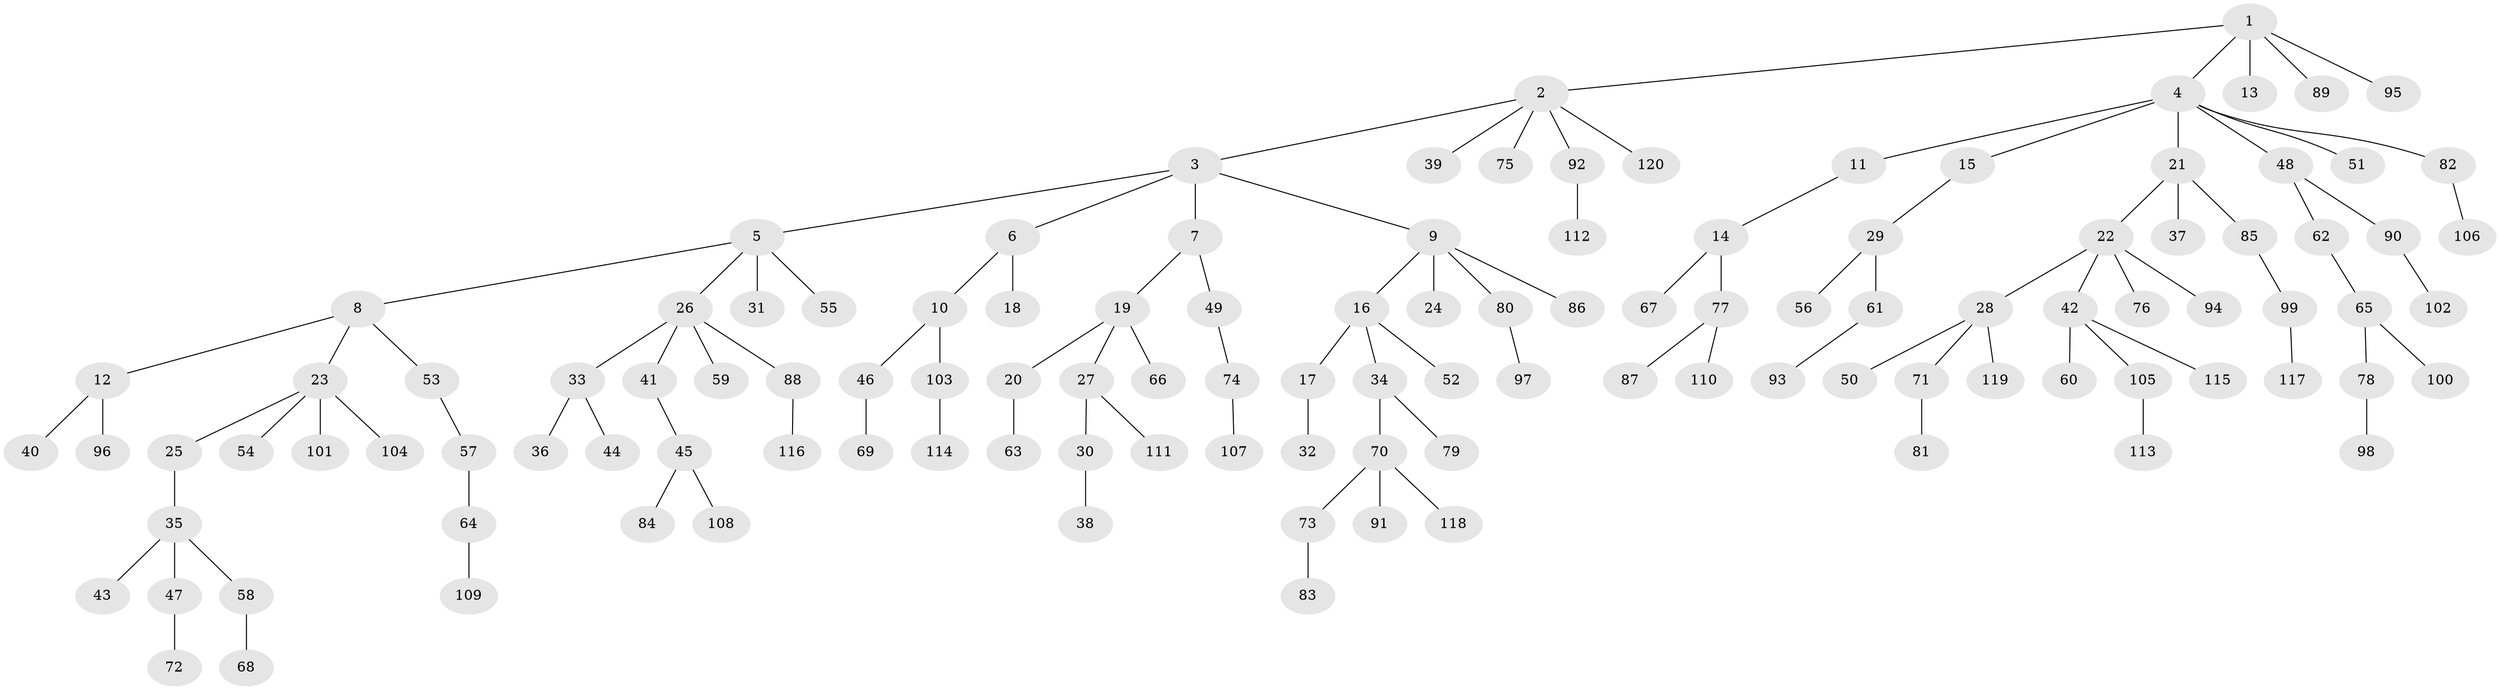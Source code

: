 // coarse degree distribution, {4: 0.09302325581395349, 5: 0.023255813953488372, 6: 0.011627906976744186, 2: 0.22093023255813954, 3: 0.16279069767441862, 1: 0.4883720930232558}
// Generated by graph-tools (version 1.1) at 2025/51/03/04/25 22:51:38]
// undirected, 120 vertices, 119 edges
graph export_dot {
  node [color=gray90,style=filled];
  1;
  2;
  3;
  4;
  5;
  6;
  7;
  8;
  9;
  10;
  11;
  12;
  13;
  14;
  15;
  16;
  17;
  18;
  19;
  20;
  21;
  22;
  23;
  24;
  25;
  26;
  27;
  28;
  29;
  30;
  31;
  32;
  33;
  34;
  35;
  36;
  37;
  38;
  39;
  40;
  41;
  42;
  43;
  44;
  45;
  46;
  47;
  48;
  49;
  50;
  51;
  52;
  53;
  54;
  55;
  56;
  57;
  58;
  59;
  60;
  61;
  62;
  63;
  64;
  65;
  66;
  67;
  68;
  69;
  70;
  71;
  72;
  73;
  74;
  75;
  76;
  77;
  78;
  79;
  80;
  81;
  82;
  83;
  84;
  85;
  86;
  87;
  88;
  89;
  90;
  91;
  92;
  93;
  94;
  95;
  96;
  97;
  98;
  99;
  100;
  101;
  102;
  103;
  104;
  105;
  106;
  107;
  108;
  109;
  110;
  111;
  112;
  113;
  114;
  115;
  116;
  117;
  118;
  119;
  120;
  1 -- 2;
  1 -- 4;
  1 -- 13;
  1 -- 89;
  1 -- 95;
  2 -- 3;
  2 -- 39;
  2 -- 75;
  2 -- 92;
  2 -- 120;
  3 -- 5;
  3 -- 6;
  3 -- 7;
  3 -- 9;
  4 -- 11;
  4 -- 15;
  4 -- 21;
  4 -- 48;
  4 -- 51;
  4 -- 82;
  5 -- 8;
  5 -- 26;
  5 -- 31;
  5 -- 55;
  6 -- 10;
  6 -- 18;
  7 -- 19;
  7 -- 49;
  8 -- 12;
  8 -- 23;
  8 -- 53;
  9 -- 16;
  9 -- 24;
  9 -- 80;
  9 -- 86;
  10 -- 46;
  10 -- 103;
  11 -- 14;
  12 -- 40;
  12 -- 96;
  14 -- 67;
  14 -- 77;
  15 -- 29;
  16 -- 17;
  16 -- 34;
  16 -- 52;
  17 -- 32;
  19 -- 20;
  19 -- 27;
  19 -- 66;
  20 -- 63;
  21 -- 22;
  21 -- 37;
  21 -- 85;
  22 -- 28;
  22 -- 42;
  22 -- 76;
  22 -- 94;
  23 -- 25;
  23 -- 54;
  23 -- 101;
  23 -- 104;
  25 -- 35;
  26 -- 33;
  26 -- 41;
  26 -- 59;
  26 -- 88;
  27 -- 30;
  27 -- 111;
  28 -- 50;
  28 -- 71;
  28 -- 119;
  29 -- 56;
  29 -- 61;
  30 -- 38;
  33 -- 36;
  33 -- 44;
  34 -- 70;
  34 -- 79;
  35 -- 43;
  35 -- 47;
  35 -- 58;
  41 -- 45;
  42 -- 60;
  42 -- 105;
  42 -- 115;
  45 -- 84;
  45 -- 108;
  46 -- 69;
  47 -- 72;
  48 -- 62;
  48 -- 90;
  49 -- 74;
  53 -- 57;
  57 -- 64;
  58 -- 68;
  61 -- 93;
  62 -- 65;
  64 -- 109;
  65 -- 78;
  65 -- 100;
  70 -- 73;
  70 -- 91;
  70 -- 118;
  71 -- 81;
  73 -- 83;
  74 -- 107;
  77 -- 87;
  77 -- 110;
  78 -- 98;
  80 -- 97;
  82 -- 106;
  85 -- 99;
  88 -- 116;
  90 -- 102;
  92 -- 112;
  99 -- 117;
  103 -- 114;
  105 -- 113;
}
